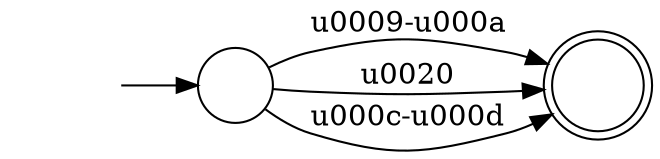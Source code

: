 digraph Automaton {
	graph [bb="0,0,279,63.463",
		dpi=96,
		rankdir=LR
	];
	node [label="\N"];
	0	 [height=0.5,
		label="",
		pos="109,28.463",
		shape=circle,
		width=0.5];
	1	 [height=0.61111,
		label="",
		pos="257,28.463",
		shape=doublecircle,
		width=0.61111];
	0 -> 1	 [label="\u0009-\u000a",
		lp="181,55.963",
		pos="e,237.02,37.976 125.18,37.123 131.16,40.066 138.21,42.984 145,44.463 176.27,51.271 185.6,50.652 217,44.463 220.48,43.776 224.04,\
42.777 227.53,41.606"];
	0 -> 1	 [label="\u0020",
		lp="181,32.963",
		pos="e,234.97,26.547 127.07,26.705 132.77,26.197 139.15,25.713 145,25.463 176.97,24.095 185.02,24.235 217,25.463 219.55,25.561 222.2,\
25.695 224.85,25.852"];
	0 -> 1	 [label="\u000c-\u000d",
		lp="181,13.963",
		pos="e,238.58,16.11 123.43,17.524 129.61,13.178 137.28,8.6885 145,6.4626 175.75,-2.3987 186.05,-1.6651 217,6.4626 221.23,7.5732 225.48,\
9.2579 229.55,11.211"];
	initial	 [height=0.5,
		label="",
		pos="27,28.463",
		shape=plaintext,
		width=0.75];
	initial -> 0	 [pos="e,90.826,28.463 54.195,28.463 62.654,28.463 72.051,28.463 80.595,28.463"];
}
